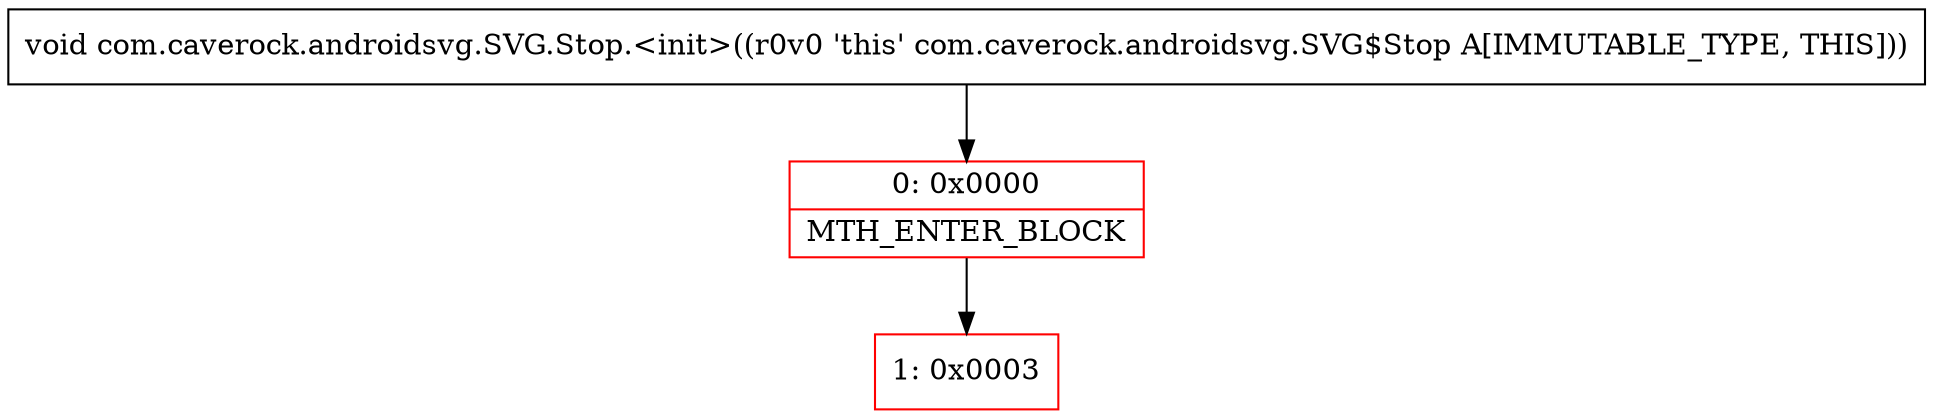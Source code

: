 digraph "CFG forcom.caverock.androidsvg.SVG.Stop.\<init\>()V" {
subgraph cluster_Region_773790333 {
label = "R(0)";
node [shape=record,color=blue];
}
Node_0 [shape=record,color=red,label="{0\:\ 0x0000|MTH_ENTER_BLOCK\l}"];
Node_1 [shape=record,color=red,label="{1\:\ 0x0003}"];
MethodNode[shape=record,label="{void com.caverock.androidsvg.SVG.Stop.\<init\>((r0v0 'this' com.caverock.androidsvg.SVG$Stop A[IMMUTABLE_TYPE, THIS])) }"];
MethodNode -> Node_0;
Node_0 -> Node_1;
}


